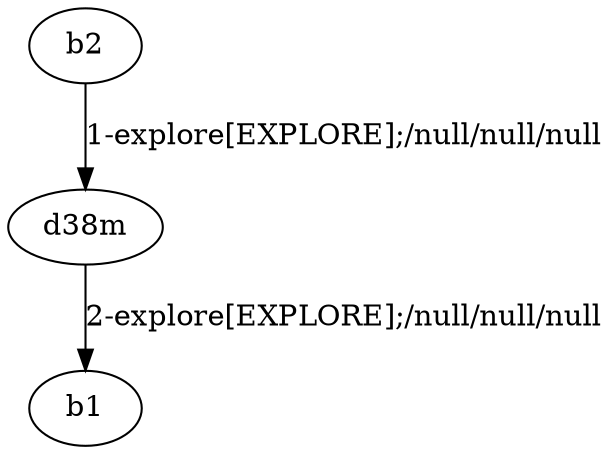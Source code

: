 # Total number of goals covered by this test: 1
# d38m --> b1

digraph g {
"b2" -> "d38m" [label = "1-explore[EXPLORE];/null/null/null"];
"d38m" -> "b1" [label = "2-explore[EXPLORE];/null/null/null"];
}